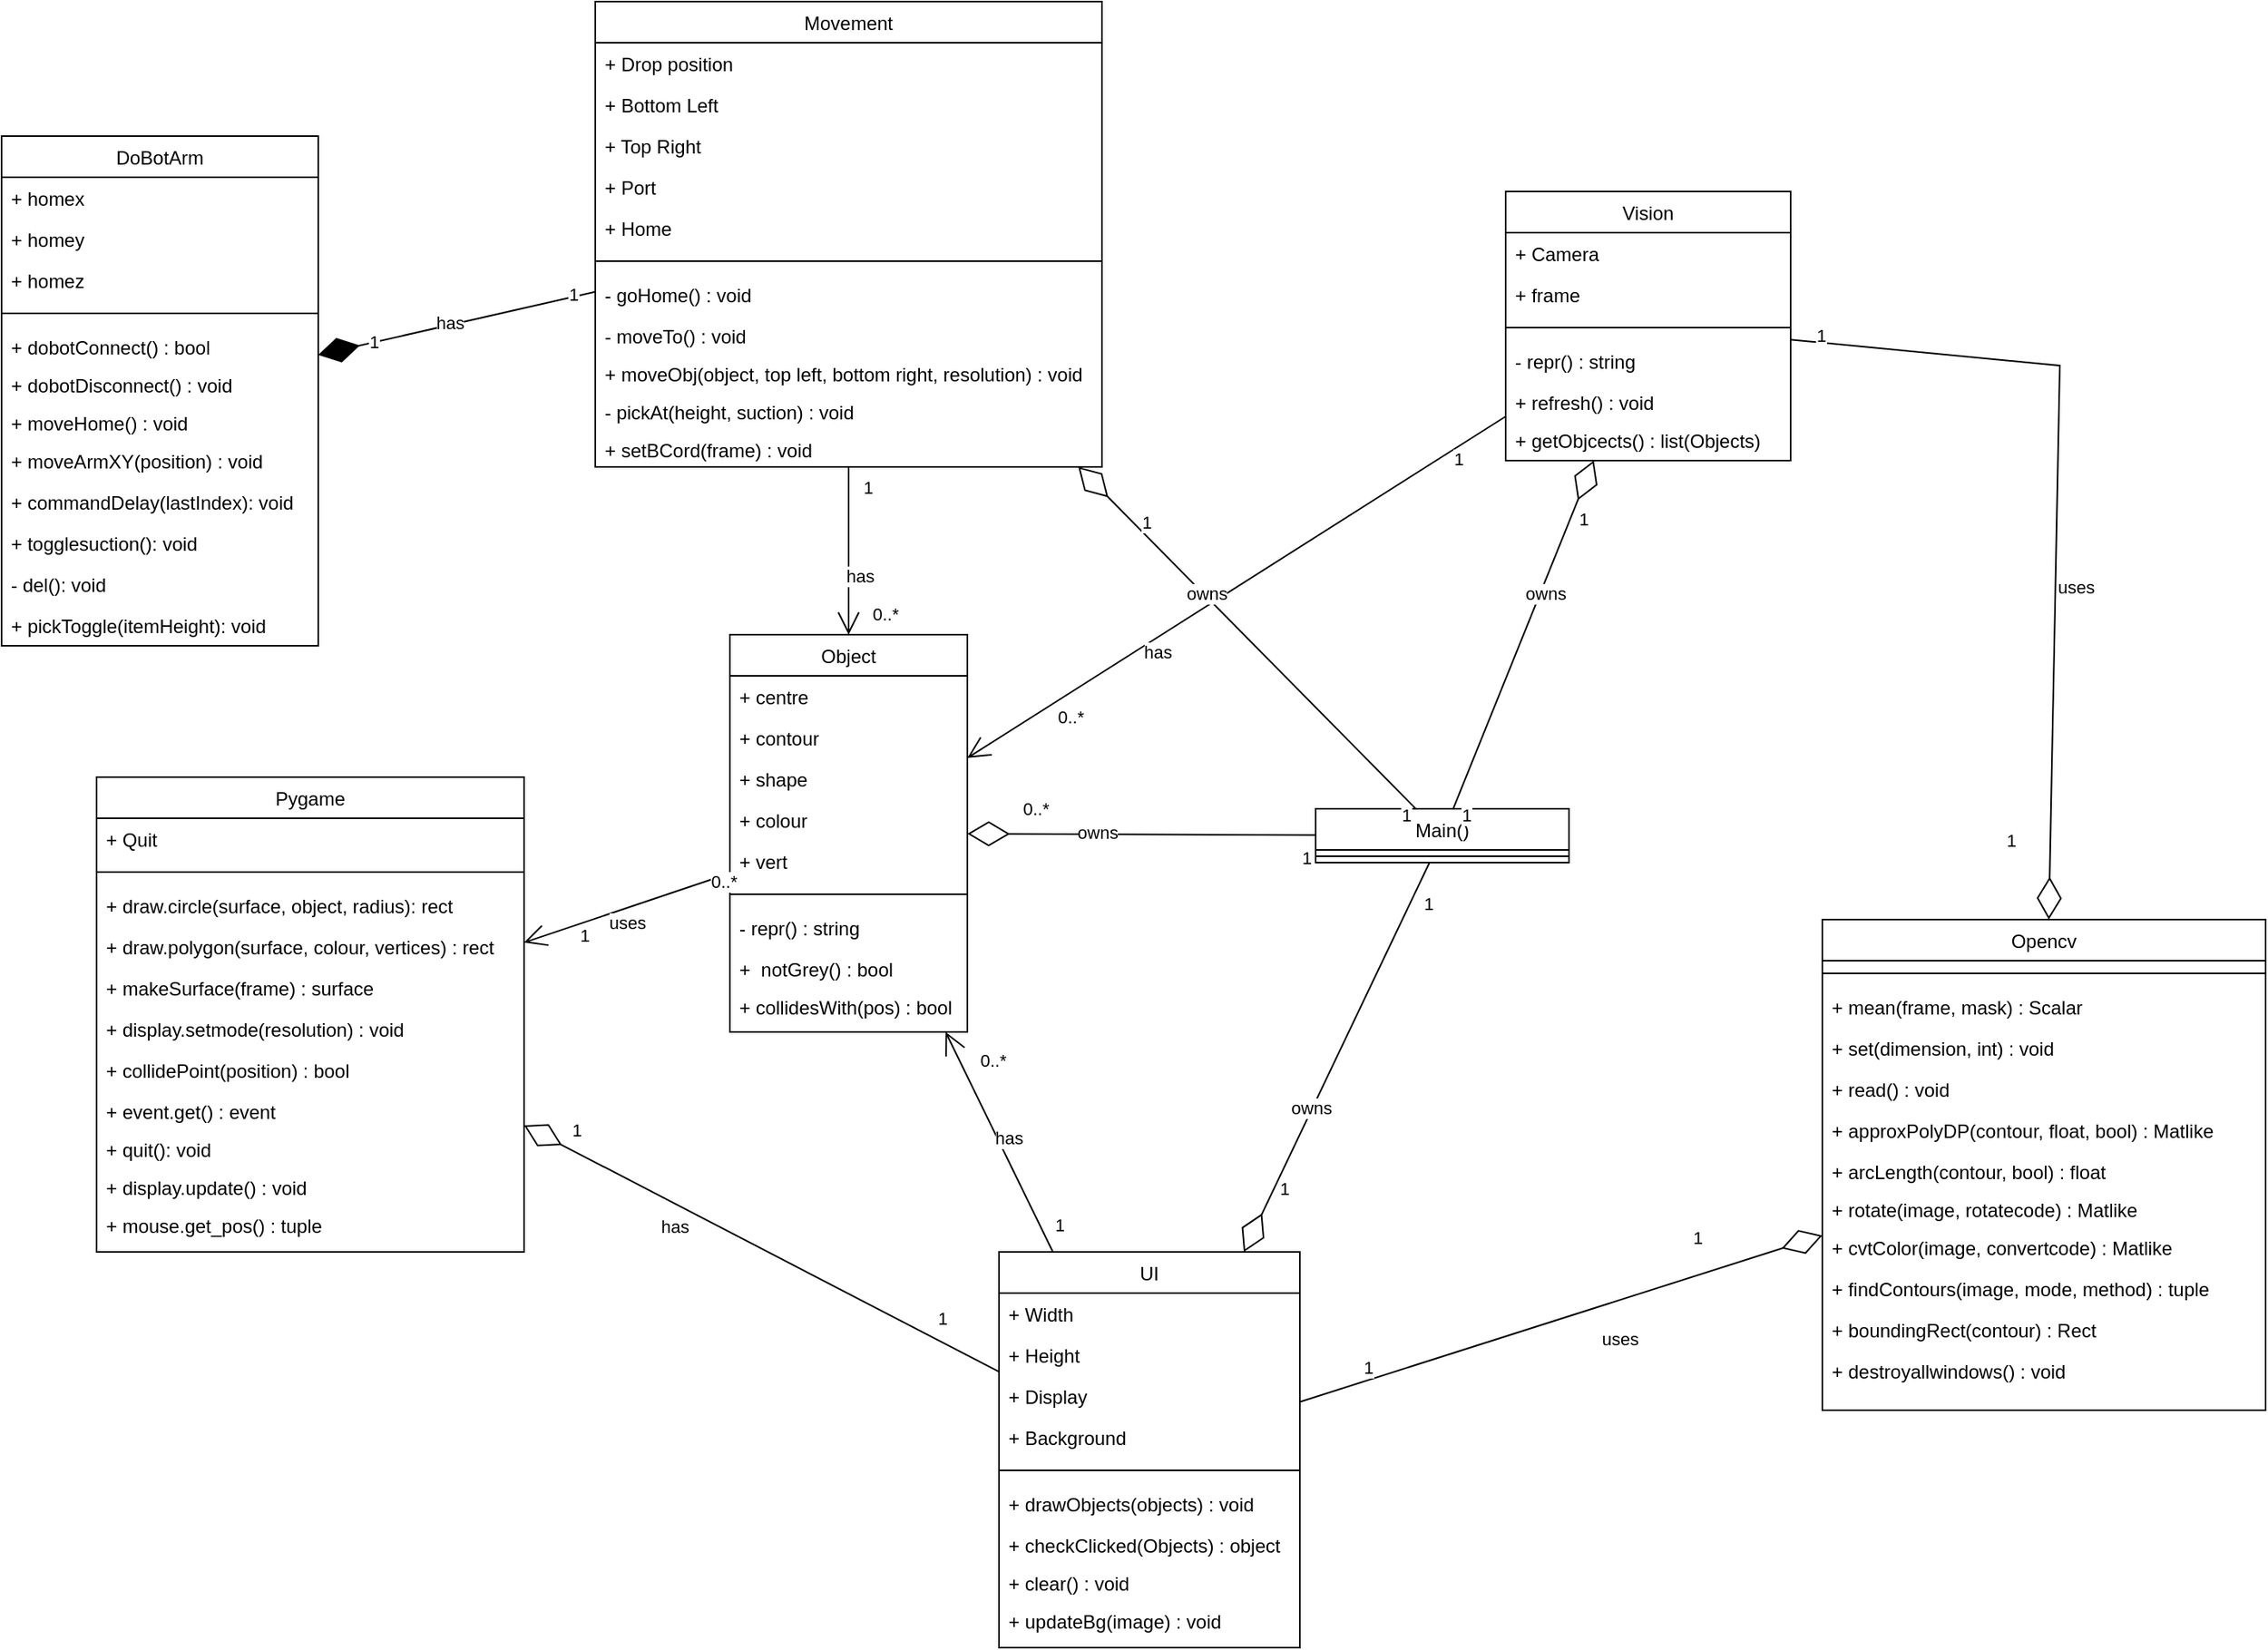 <mxfile>
    <diagram id="C5RBs43oDa-KdzZeNtuy" name="Page-1">
        <mxGraphModel dx="868" dy="457" grid="1" gridSize="10" guides="1" tooltips="1" connect="1" arrows="1" fold="1" page="1" pageScale="1" pageWidth="1654" pageHeight="1169" math="0" shadow="0">
            <root>
                <mxCell id="WIyWlLk6GJQsqaUBKTNV-0"/>
                <mxCell id="WIyWlLk6GJQsqaUBKTNV-1" parent="WIyWlLk6GJQsqaUBKTNV-0"/>
                <mxCell id="zkfFHV4jXpPFQw0GAbJ--13" value="Movement" style="swimlane;fontStyle=0;align=center;verticalAlign=top;childLayout=stackLayout;horizontal=1;startSize=26;horizontalStack=0;resizeParent=1;resizeLast=0;collapsible=1;marginBottom=0;rounded=0;shadow=0;strokeWidth=1;" parent="WIyWlLk6GJQsqaUBKTNV-1" vertex="1">
                    <mxGeometry x="395" y="40" width="320" height="294" as="geometry">
                        <mxRectangle x="590" y="330" width="170" height="26" as="alternateBounds"/>
                    </mxGeometry>
                </mxCell>
                <mxCell id="MZsKt1vFW72v1z1dqqYP-6" value="+ Drop position" style="text;align=left;verticalAlign=top;spacingLeft=4;spacingRight=4;overflow=hidden;rotatable=0;points=[[0,0.5],[1,0.5]];portConstraint=eastwest;" parent="zkfFHV4jXpPFQw0GAbJ--13" vertex="1">
                    <mxGeometry y="26" width="320" height="26" as="geometry"/>
                </mxCell>
                <mxCell id="MZsKt1vFW72v1z1dqqYP-7" value="+ Bottom Left" style="text;align=left;verticalAlign=top;spacingLeft=4;spacingRight=4;overflow=hidden;rotatable=0;points=[[0,0.5],[1,0.5]];portConstraint=eastwest;" parent="zkfFHV4jXpPFQw0GAbJ--13" vertex="1">
                    <mxGeometry y="52" width="320" height="26" as="geometry"/>
                </mxCell>
                <mxCell id="MZsKt1vFW72v1z1dqqYP-9" value="+ Top Right" style="text;align=left;verticalAlign=top;spacingLeft=4;spacingRight=4;overflow=hidden;rotatable=0;points=[[0,0.5],[1,0.5]];portConstraint=eastwest;" parent="zkfFHV4jXpPFQw0GAbJ--13" vertex="1">
                    <mxGeometry y="78" width="320" height="26" as="geometry"/>
                </mxCell>
                <mxCell id="0" value="+ Port" style="text;align=left;verticalAlign=top;spacingLeft=4;spacingRight=4;overflow=hidden;rotatable=0;points=[[0,0.5],[1,0.5]];portConstraint=eastwest;" vertex="1" parent="zkfFHV4jXpPFQw0GAbJ--13">
                    <mxGeometry y="104" width="320" height="26" as="geometry"/>
                </mxCell>
                <mxCell id="1" value="+ Home" style="text;align=left;verticalAlign=top;spacingLeft=4;spacingRight=4;overflow=hidden;rotatable=0;points=[[0,0.5],[1,0.5]];portConstraint=eastwest;" vertex="1" parent="zkfFHV4jXpPFQw0GAbJ--13">
                    <mxGeometry y="130" width="320" height="26" as="geometry"/>
                </mxCell>
                <mxCell id="zkfFHV4jXpPFQw0GAbJ--15" value="" style="line;html=1;strokeWidth=1;align=left;verticalAlign=middle;spacingTop=-1;spacingLeft=3;spacingRight=3;rotatable=0;labelPosition=right;points=[];portConstraint=eastwest;" parent="zkfFHV4jXpPFQw0GAbJ--13" vertex="1">
                    <mxGeometry y="156" width="320" height="16" as="geometry"/>
                </mxCell>
                <mxCell id="MZsKt1vFW72v1z1dqqYP-11" value="- goHome() : void" style="text;align=left;verticalAlign=top;spacingLeft=4;spacingRight=4;overflow=hidden;rotatable=0;points=[[0,0.5],[1,0.5]];portConstraint=eastwest;fontStyle=0" parent="zkfFHV4jXpPFQw0GAbJ--13" vertex="1">
                    <mxGeometry y="172" width="320" height="26" as="geometry"/>
                </mxCell>
                <mxCell id="MZsKt1vFW72v1z1dqqYP-12" value="- moveTo() : void" style="text;align=left;verticalAlign=top;spacingLeft=4;spacingRight=4;overflow=hidden;rotatable=0;points=[[0,0.5],[1,0.5]];portConstraint=eastwest;" parent="zkfFHV4jXpPFQw0GAbJ--13" vertex="1">
                    <mxGeometry y="198" width="320" height="24" as="geometry"/>
                </mxCell>
                <mxCell id="dj2-hHlsCEYwOQRSpU0T-10" value="+ moveObj(object, top left, bottom right, resolution) : void" style="text;align=left;verticalAlign=top;spacingLeft=4;spacingRight=4;overflow=hidden;rotatable=0;points=[[0,0.5],[1,0.5]];portConstraint=eastwest;" parent="zkfFHV4jXpPFQw0GAbJ--13" vertex="1">
                    <mxGeometry y="222" width="320" height="24" as="geometry"/>
                </mxCell>
                <mxCell id="MZsKt1vFW72v1z1dqqYP-13" value="- pickAt(height, suction) : void" style="text;align=left;verticalAlign=top;spacingLeft=4;spacingRight=4;overflow=hidden;rotatable=0;points=[[0,0.5],[1,0.5]];portConstraint=eastwest;" parent="zkfFHV4jXpPFQw0GAbJ--13" vertex="1">
                    <mxGeometry y="246" width="320" height="24" as="geometry"/>
                </mxCell>
                <mxCell id="3Jpb0egSYrd38bqTkLHM-0" value="+ setBCord(frame) : void" style="text;align=left;verticalAlign=top;spacingLeft=4;spacingRight=4;overflow=hidden;rotatable=0;points=[[0,0.5],[1,0.5]];portConstraint=eastwest;" parent="zkfFHV4jXpPFQw0GAbJ--13" vertex="1">
                    <mxGeometry y="270" width="320" height="24" as="geometry"/>
                </mxCell>
                <mxCell id="dj2-hHlsCEYwOQRSpU0T-0" value="Object" style="swimlane;fontStyle=0;align=center;verticalAlign=top;childLayout=stackLayout;horizontal=1;startSize=26;horizontalStack=0;resizeParent=1;resizeLast=0;collapsible=1;marginBottom=0;rounded=0;shadow=0;strokeWidth=1;" parent="WIyWlLk6GJQsqaUBKTNV-1" vertex="1">
                    <mxGeometry x="480" y="440" width="150" height="251" as="geometry">
                        <mxRectangle x="590" y="330" width="170" height="26" as="alternateBounds"/>
                    </mxGeometry>
                </mxCell>
                <mxCell id="dj2-hHlsCEYwOQRSpU0T-1" value="+ centre" style="text;align=left;verticalAlign=top;spacingLeft=4;spacingRight=4;overflow=hidden;rotatable=0;points=[[0,0.5],[1,0.5]];portConstraint=eastwest;" parent="dj2-hHlsCEYwOQRSpU0T-0" vertex="1">
                    <mxGeometry y="26" width="150" height="26" as="geometry"/>
                </mxCell>
                <mxCell id="dj2-hHlsCEYwOQRSpU0T-2" value="+ contour" style="text;align=left;verticalAlign=top;spacingLeft=4;spacingRight=4;overflow=hidden;rotatable=0;points=[[0,0.5],[1,0.5]];portConstraint=eastwest;" parent="dj2-hHlsCEYwOQRSpU0T-0" vertex="1">
                    <mxGeometry y="52" width="150" height="26" as="geometry"/>
                </mxCell>
                <mxCell id="dj2-hHlsCEYwOQRSpU0T-3" value="+ shape" style="text;align=left;verticalAlign=top;spacingLeft=4;spacingRight=4;overflow=hidden;rotatable=0;points=[[0,0.5],[1,0.5]];portConstraint=eastwest;" parent="dj2-hHlsCEYwOQRSpU0T-0" vertex="1">
                    <mxGeometry y="78" width="150" height="26" as="geometry"/>
                </mxCell>
                <mxCell id="dj2-hHlsCEYwOQRSpU0T-4" value="+ colour" style="text;align=left;verticalAlign=top;spacingLeft=4;spacingRight=4;overflow=hidden;rotatable=0;points=[[0,0.5],[1,0.5]];portConstraint=eastwest;" parent="dj2-hHlsCEYwOQRSpU0T-0" vertex="1">
                    <mxGeometry y="104" width="150" height="26" as="geometry"/>
                </mxCell>
                <mxCell id="dj2-hHlsCEYwOQRSpU0T-56" value="+ vert" style="text;align=left;verticalAlign=top;spacingLeft=4;spacingRight=4;overflow=hidden;rotatable=0;points=[[0,0.5],[1,0.5]];portConstraint=eastwest;" parent="dj2-hHlsCEYwOQRSpU0T-0" vertex="1">
                    <mxGeometry y="130" width="150" height="26" as="geometry"/>
                </mxCell>
                <mxCell id="dj2-hHlsCEYwOQRSpU0T-6" value="" style="line;html=1;strokeWidth=1;align=left;verticalAlign=middle;spacingTop=-1;spacingLeft=3;spacingRight=3;rotatable=0;labelPosition=right;points=[];portConstraint=eastwest;" parent="dj2-hHlsCEYwOQRSpU0T-0" vertex="1">
                    <mxGeometry y="156" width="150" height="16" as="geometry"/>
                </mxCell>
                <mxCell id="dj2-hHlsCEYwOQRSpU0T-7" value="- repr() : string " style="text;align=left;verticalAlign=top;spacingLeft=4;spacingRight=4;overflow=hidden;rotatable=0;points=[[0,0.5],[1,0.5]];portConstraint=eastwest;fontStyle=0" parent="dj2-hHlsCEYwOQRSpU0T-0" vertex="1">
                    <mxGeometry y="172" width="150" height="26" as="geometry"/>
                </mxCell>
                <mxCell id="dj2-hHlsCEYwOQRSpU0T-8" value="+  notGrey() : bool" style="text;align=left;verticalAlign=top;spacingLeft=4;spacingRight=4;overflow=hidden;rotatable=0;points=[[0,0.5],[1,0.5]];portConstraint=eastwest;" parent="dj2-hHlsCEYwOQRSpU0T-0" vertex="1">
                    <mxGeometry y="198" width="150" height="24" as="geometry"/>
                </mxCell>
                <mxCell id="dj2-hHlsCEYwOQRSpU0T-9" value="+ collidesWith(pos) : bool" style="text;align=left;verticalAlign=top;spacingLeft=4;spacingRight=4;overflow=hidden;rotatable=0;points=[[0,0.5],[1,0.5]];portConstraint=eastwest;" parent="dj2-hHlsCEYwOQRSpU0T-0" vertex="1">
                    <mxGeometry y="222" width="150" height="24" as="geometry"/>
                </mxCell>
                <mxCell id="dj2-hHlsCEYwOQRSpU0T-11" value="UI" style="swimlane;fontStyle=0;align=center;verticalAlign=top;childLayout=stackLayout;horizontal=1;startSize=26;horizontalStack=0;resizeParent=1;resizeLast=0;collapsible=1;marginBottom=0;rounded=0;shadow=0;strokeWidth=1;" parent="WIyWlLk6GJQsqaUBKTNV-1" vertex="1">
                    <mxGeometry x="650" y="830" width="190" height="250" as="geometry">
                        <mxRectangle x="590" y="330" width="170" height="26" as="alternateBounds"/>
                    </mxGeometry>
                </mxCell>
                <mxCell id="dj2-hHlsCEYwOQRSpU0T-12" value="+ Width" style="text;align=left;verticalAlign=top;spacingLeft=4;spacingRight=4;overflow=hidden;rotatable=0;points=[[0,0.5],[1,0.5]];portConstraint=eastwest;" parent="dj2-hHlsCEYwOQRSpU0T-11" vertex="1">
                    <mxGeometry y="26" width="190" height="26" as="geometry"/>
                </mxCell>
                <mxCell id="dj2-hHlsCEYwOQRSpU0T-13" value="+ Height" style="text;align=left;verticalAlign=top;spacingLeft=4;spacingRight=4;overflow=hidden;rotatable=0;points=[[0,0.5],[1,0.5]];portConstraint=eastwest;" parent="dj2-hHlsCEYwOQRSpU0T-11" vertex="1">
                    <mxGeometry y="52" width="190" height="26" as="geometry"/>
                </mxCell>
                <mxCell id="dj2-hHlsCEYwOQRSpU0T-15" value="+ Display" style="text;align=left;verticalAlign=top;spacingLeft=4;spacingRight=4;overflow=hidden;rotatable=0;points=[[0,0.5],[1,0.5]];portConstraint=eastwest;" parent="dj2-hHlsCEYwOQRSpU0T-11" vertex="1">
                    <mxGeometry y="78" width="190" height="26" as="geometry"/>
                </mxCell>
                <mxCell id="dj2-hHlsCEYwOQRSpU0T-22" value="+ Background" style="text;align=left;verticalAlign=top;spacingLeft=4;spacingRight=4;overflow=hidden;rotatable=0;points=[[0,0.5],[1,0.5]];portConstraint=eastwest;" parent="dj2-hHlsCEYwOQRSpU0T-11" vertex="1">
                    <mxGeometry y="104" width="190" height="26" as="geometry"/>
                </mxCell>
                <mxCell id="dj2-hHlsCEYwOQRSpU0T-16" value="" style="line;html=1;strokeWidth=1;align=left;verticalAlign=middle;spacingTop=-1;spacingLeft=3;spacingRight=3;rotatable=0;labelPosition=right;points=[];portConstraint=eastwest;" parent="dj2-hHlsCEYwOQRSpU0T-11" vertex="1">
                    <mxGeometry y="130" width="190" height="16" as="geometry"/>
                </mxCell>
                <mxCell id="dj2-hHlsCEYwOQRSpU0T-17" value="+ drawObjects(objects) : void" style="text;align=left;verticalAlign=top;spacingLeft=4;spacingRight=4;overflow=hidden;rotatable=0;points=[[0,0.5],[1,0.5]];portConstraint=eastwest;fontStyle=0" parent="dj2-hHlsCEYwOQRSpU0T-11" vertex="1">
                    <mxGeometry y="146" width="190" height="26" as="geometry"/>
                </mxCell>
                <mxCell id="dj2-hHlsCEYwOQRSpU0T-18" value="+ checkClicked(Objects) : object" style="text;align=left;verticalAlign=top;spacingLeft=4;spacingRight=4;overflow=hidden;rotatable=0;points=[[0,0.5],[1,0.5]];portConstraint=eastwest;" parent="dj2-hHlsCEYwOQRSpU0T-11" vertex="1">
                    <mxGeometry y="172" width="190" height="24" as="geometry"/>
                </mxCell>
                <mxCell id="dj2-hHlsCEYwOQRSpU0T-19" value="+ clear() : void" style="text;align=left;verticalAlign=top;spacingLeft=4;spacingRight=4;overflow=hidden;rotatable=0;points=[[0,0.5],[1,0.5]];portConstraint=eastwest;" parent="dj2-hHlsCEYwOQRSpU0T-11" vertex="1">
                    <mxGeometry y="196" width="190" height="24" as="geometry"/>
                </mxCell>
                <mxCell id="dj2-hHlsCEYwOQRSpU0T-20" value="+ updateBg(image) : void" style="text;align=left;verticalAlign=top;spacingLeft=4;spacingRight=4;overflow=hidden;rotatable=0;points=[[0,0.5],[1,0.5]];portConstraint=eastwest;" parent="dj2-hHlsCEYwOQRSpU0T-11" vertex="1">
                    <mxGeometry y="220" width="190" height="24" as="geometry"/>
                </mxCell>
                <mxCell id="dj2-hHlsCEYwOQRSpU0T-23" value="Vision" style="swimlane;fontStyle=0;align=center;verticalAlign=top;childLayout=stackLayout;horizontal=1;startSize=26;horizontalStack=0;resizeParent=1;resizeLast=0;collapsible=1;marginBottom=0;rounded=0;shadow=0;strokeWidth=1;" parent="WIyWlLk6GJQsqaUBKTNV-1" vertex="1">
                    <mxGeometry x="970" y="160" width="180" height="170" as="geometry">
                        <mxRectangle x="590" y="330" width="170" height="26" as="alternateBounds"/>
                    </mxGeometry>
                </mxCell>
                <mxCell id="dj2-hHlsCEYwOQRSpU0T-24" value="+ Camera" style="text;align=left;verticalAlign=top;spacingLeft=4;spacingRight=4;overflow=hidden;rotatable=0;points=[[0,0.5],[1,0.5]];portConstraint=eastwest;" parent="dj2-hHlsCEYwOQRSpU0T-23" vertex="1">
                    <mxGeometry y="26" width="180" height="26" as="geometry"/>
                </mxCell>
                <mxCell id="dj2-hHlsCEYwOQRSpU0T-35" value="+ frame" style="text;align=left;verticalAlign=top;spacingLeft=4;spacingRight=4;overflow=hidden;rotatable=0;points=[[0,0.5],[1,0.5]];portConstraint=eastwest;" parent="dj2-hHlsCEYwOQRSpU0T-23" vertex="1">
                    <mxGeometry y="52" width="180" height="26" as="geometry"/>
                </mxCell>
                <mxCell id="dj2-hHlsCEYwOQRSpU0T-30" value="" style="line;html=1;strokeWidth=1;align=left;verticalAlign=middle;spacingTop=-1;spacingLeft=3;spacingRight=3;rotatable=0;labelPosition=right;points=[];portConstraint=eastwest;" parent="dj2-hHlsCEYwOQRSpU0T-23" vertex="1">
                    <mxGeometry y="78" width="180" height="16" as="geometry"/>
                </mxCell>
                <mxCell id="dj2-hHlsCEYwOQRSpU0T-31" value="- repr() : string" style="text;align=left;verticalAlign=top;spacingLeft=4;spacingRight=4;overflow=hidden;rotatable=0;points=[[0,0.5],[1,0.5]];portConstraint=eastwest;fontStyle=0" parent="dj2-hHlsCEYwOQRSpU0T-23" vertex="1">
                    <mxGeometry y="94" width="180" height="26" as="geometry"/>
                </mxCell>
                <mxCell id="dj2-hHlsCEYwOQRSpU0T-32" value="+ refresh() : void" style="text;align=left;verticalAlign=top;spacingLeft=4;spacingRight=4;overflow=hidden;rotatable=0;points=[[0,0.5],[1,0.5]];portConstraint=eastwest;" parent="dj2-hHlsCEYwOQRSpU0T-23" vertex="1">
                    <mxGeometry y="120" width="180" height="24" as="geometry"/>
                </mxCell>
                <mxCell id="dj2-hHlsCEYwOQRSpU0T-33" value="+ getObjcects() : list(Objects)" style="text;align=left;verticalAlign=top;spacingLeft=4;spacingRight=4;overflow=hidden;rotatable=0;points=[[0,0.5],[1,0.5]];portConstraint=eastwest;" parent="dj2-hHlsCEYwOQRSpU0T-23" vertex="1">
                    <mxGeometry y="144" width="180" height="24" as="geometry"/>
                </mxCell>
                <mxCell id="dj2-hHlsCEYwOQRSpU0T-36" value="DoBotArm" style="swimlane;fontStyle=0;align=center;verticalAlign=top;childLayout=stackLayout;horizontal=1;startSize=26;horizontalStack=0;resizeParent=1;resizeLast=0;collapsible=1;marginBottom=0;rounded=0;shadow=0;strokeWidth=1;" parent="WIyWlLk6GJQsqaUBKTNV-1" vertex="1">
                    <mxGeometry x="20" y="125" width="200" height="322" as="geometry">
                        <mxRectangle x="590" y="330" width="170" height="26" as="alternateBounds"/>
                    </mxGeometry>
                </mxCell>
                <mxCell id="dj2-hHlsCEYwOQRSpU0T-37" value="+ homex " style="text;align=left;verticalAlign=top;spacingLeft=4;spacingRight=4;overflow=hidden;rotatable=0;points=[[0,0.5],[1,0.5]];portConstraint=eastwest;" parent="dj2-hHlsCEYwOQRSpU0T-36" vertex="1">
                    <mxGeometry y="26" width="200" height="26" as="geometry"/>
                </mxCell>
                <mxCell id="dj2-hHlsCEYwOQRSpU0T-43" value="+ homey" style="text;align=left;verticalAlign=top;spacingLeft=4;spacingRight=4;overflow=hidden;rotatable=0;points=[[0,0.5],[1,0.5]];portConstraint=eastwest;fontStyle=0" parent="dj2-hHlsCEYwOQRSpU0T-36" vertex="1">
                    <mxGeometry y="52" width="200" height="26" as="geometry"/>
                </mxCell>
                <mxCell id="dj2-hHlsCEYwOQRSpU0T-38" value="+ homez" style="text;align=left;verticalAlign=top;spacingLeft=4;spacingRight=4;overflow=hidden;rotatable=0;points=[[0,0.5],[1,0.5]];portConstraint=eastwest;" parent="dj2-hHlsCEYwOQRSpU0T-36" vertex="1">
                    <mxGeometry y="78" width="200" height="26" as="geometry"/>
                </mxCell>
                <mxCell id="dj2-hHlsCEYwOQRSpU0T-42" value="" style="line;html=1;strokeWidth=1;align=left;verticalAlign=middle;spacingTop=-1;spacingLeft=3;spacingRight=3;rotatable=0;labelPosition=right;points=[];portConstraint=eastwest;" parent="dj2-hHlsCEYwOQRSpU0T-36" vertex="1">
                    <mxGeometry y="104" width="200" height="16" as="geometry"/>
                </mxCell>
                <mxCell id="dj2-hHlsCEYwOQRSpU0T-44" value="+ dobotConnect() : bool" style="text;align=left;verticalAlign=top;spacingLeft=4;spacingRight=4;overflow=hidden;rotatable=0;points=[[0,0.5],[1,0.5]];portConstraint=eastwest;" parent="dj2-hHlsCEYwOQRSpU0T-36" vertex="1">
                    <mxGeometry y="120" width="200" height="24" as="geometry"/>
                </mxCell>
                <mxCell id="9mN7zdgwnnHDRDSHfo_p-0" value="+ dobotDisconnect() : void" style="text;align=left;verticalAlign=top;spacingLeft=4;spacingRight=4;overflow=hidden;rotatable=0;points=[[0,0.5],[1,0.5]];portConstraint=eastwest;" parent="dj2-hHlsCEYwOQRSpU0T-36" vertex="1">
                    <mxGeometry y="144" width="200" height="24" as="geometry"/>
                </mxCell>
                <mxCell id="dj2-hHlsCEYwOQRSpU0T-45" value="+ moveHome() : void" style="text;align=left;verticalAlign=top;spacingLeft=4;spacingRight=4;overflow=hidden;rotatable=0;points=[[0,0.5],[1,0.5]];portConstraint=eastwest;" parent="dj2-hHlsCEYwOQRSpU0T-36" vertex="1">
                    <mxGeometry y="168" width="200" height="24" as="geometry"/>
                </mxCell>
                <mxCell id="dj2-hHlsCEYwOQRSpU0T-40" value="+ moveArmXY(position) : void" style="text;align=left;verticalAlign=top;spacingLeft=4;spacingRight=4;overflow=hidden;rotatable=0;points=[[0,0.5],[1,0.5]];portConstraint=eastwest;" parent="dj2-hHlsCEYwOQRSpU0T-36" vertex="1">
                    <mxGeometry y="192" width="200" height="26" as="geometry"/>
                </mxCell>
                <mxCell id="9mN7zdgwnnHDRDSHfo_p-1" value="+ commandDelay(lastIndex): void" style="text;align=left;verticalAlign=top;spacingLeft=4;spacingRight=4;overflow=hidden;rotatable=0;points=[[0,0.5],[1,0.5]];portConstraint=eastwest;fontFamily=Helvetica;" parent="dj2-hHlsCEYwOQRSpU0T-36" vertex="1">
                    <mxGeometry y="218" width="200" height="26" as="geometry"/>
                </mxCell>
                <mxCell id="dj2-hHlsCEYwOQRSpU0T-39" value="+ togglesuction(): void" style="text;align=left;verticalAlign=top;spacingLeft=4;spacingRight=4;overflow=hidden;rotatable=0;points=[[0,0.5],[1,0.5]];portConstraint=eastwest;" parent="dj2-hHlsCEYwOQRSpU0T-36" vertex="1">
                    <mxGeometry y="244" width="200" height="26" as="geometry"/>
                </mxCell>
                <mxCell id="9mN7zdgwnnHDRDSHfo_p-2" value="- del(): void" style="text;align=left;verticalAlign=top;spacingLeft=4;spacingRight=4;overflow=hidden;rotatable=0;points=[[0,0.5],[1,0.5]];portConstraint=eastwest;" parent="dj2-hHlsCEYwOQRSpU0T-36" vertex="1">
                    <mxGeometry y="270" width="200" height="26" as="geometry"/>
                </mxCell>
                <mxCell id="9mN7zdgwnnHDRDSHfo_p-3" value="+ pickToggle(itemHeight): void" style="text;align=left;verticalAlign=top;spacingLeft=4;spacingRight=4;overflow=hidden;rotatable=0;points=[[0,0.5],[1,0.5]];portConstraint=eastwest;" parent="dj2-hHlsCEYwOQRSpU0T-36" vertex="1">
                    <mxGeometry y="296" width="200" height="26" as="geometry"/>
                </mxCell>
                <mxCell id="dj2-hHlsCEYwOQRSpU0T-46" value="Pygame" style="swimlane;fontStyle=0;align=center;verticalAlign=top;childLayout=stackLayout;horizontal=1;startSize=26;horizontalStack=0;resizeParent=1;resizeLast=0;collapsible=1;marginBottom=0;rounded=0;shadow=0;strokeWidth=1;" parent="WIyWlLk6GJQsqaUBKTNV-1" vertex="1">
                    <mxGeometry x="80" y="530" width="270" height="300" as="geometry">
                        <mxRectangle x="590" y="330" width="170" height="26" as="alternateBounds"/>
                    </mxGeometry>
                </mxCell>
                <mxCell id="dj2-hHlsCEYwOQRSpU0T-47" value="+ Quit" style="text;align=left;verticalAlign=top;spacingLeft=4;spacingRight=4;overflow=hidden;rotatable=0;points=[[0,0.5],[1,0.5]];portConstraint=eastwest;" parent="dj2-hHlsCEYwOQRSpU0T-46" vertex="1">
                    <mxGeometry y="26" width="270" height="26" as="geometry"/>
                </mxCell>
                <mxCell id="dj2-hHlsCEYwOQRSpU0T-52" value="" style="line;html=1;strokeWidth=1;align=left;verticalAlign=middle;spacingTop=-1;spacingLeft=3;spacingRight=3;rotatable=0;labelPosition=right;points=[];portConstraint=eastwest;" parent="dj2-hHlsCEYwOQRSpU0T-46" vertex="1">
                    <mxGeometry y="52" width="270" height="16" as="geometry"/>
                </mxCell>
                <mxCell id="dj2-hHlsCEYwOQRSpU0T-50" value="+ draw.circle(surface, object, radius): rect" style="text;align=left;verticalAlign=top;spacingLeft=4;spacingRight=4;overflow=hidden;rotatable=0;points=[[0,0.5],[1,0.5]];portConstraint=eastwest;" parent="dj2-hHlsCEYwOQRSpU0T-46" vertex="1">
                    <mxGeometry y="68" width="270" height="26" as="geometry"/>
                </mxCell>
                <mxCell id="dj2-hHlsCEYwOQRSpU0T-48" value="+ draw.polygon(surface, colour, vertices) : rect" style="text;align=left;verticalAlign=top;spacingLeft=4;spacingRight=4;overflow=hidden;rotatable=0;points=[[0,0.5],[1,0.5]];portConstraint=eastwest;" parent="dj2-hHlsCEYwOQRSpU0T-46" vertex="1">
                    <mxGeometry y="94" width="270" height="26" as="geometry"/>
                </mxCell>
                <mxCell id="dj2-hHlsCEYwOQRSpU0T-51" value="+ makeSurface(frame) : surface" style="text;align=left;verticalAlign=top;spacingLeft=4;spacingRight=4;overflow=hidden;rotatable=0;points=[[0,0.5],[1,0.5]];portConstraint=eastwest;" parent="dj2-hHlsCEYwOQRSpU0T-46" vertex="1">
                    <mxGeometry y="120" width="270" height="26" as="geometry"/>
                </mxCell>
                <mxCell id="dj2-hHlsCEYwOQRSpU0T-49" value="+ display.setmode(resolution) : void" style="text;align=left;verticalAlign=top;spacingLeft=4;spacingRight=4;overflow=hidden;rotatable=0;points=[[0,0.5],[1,0.5]];portConstraint=eastwest;" parent="dj2-hHlsCEYwOQRSpU0T-46" vertex="1">
                    <mxGeometry y="146" width="270" height="26" as="geometry"/>
                </mxCell>
                <mxCell id="dj2-hHlsCEYwOQRSpU0T-53" value="+ collidePoint(position) : bool" style="text;align=left;verticalAlign=top;spacingLeft=4;spacingRight=4;overflow=hidden;rotatable=0;points=[[0,0.5],[1,0.5]];portConstraint=eastwest;fontStyle=0" parent="dj2-hHlsCEYwOQRSpU0T-46" vertex="1">
                    <mxGeometry y="172" width="270" height="26" as="geometry"/>
                </mxCell>
                <mxCell id="dj2-hHlsCEYwOQRSpU0T-54" value="+ event.get() : event" style="text;align=left;verticalAlign=top;spacingLeft=4;spacingRight=4;overflow=hidden;rotatable=0;points=[[0,0.5],[1,0.5]];portConstraint=eastwest;" parent="dj2-hHlsCEYwOQRSpU0T-46" vertex="1">
                    <mxGeometry y="198" width="270" height="24" as="geometry"/>
                </mxCell>
                <mxCell id="dj2-hHlsCEYwOQRSpU0T-55" value="+ quit(): void" style="text;align=left;verticalAlign=top;spacingLeft=4;spacingRight=4;overflow=hidden;rotatable=0;points=[[0,0.5],[1,0.5]];portConstraint=eastwest;" parent="dj2-hHlsCEYwOQRSpU0T-46" vertex="1">
                    <mxGeometry y="222" width="270" height="24" as="geometry"/>
                </mxCell>
                <mxCell id="dj2-hHlsCEYwOQRSpU0T-67" value="+ display.update() : void" style="text;align=left;verticalAlign=top;spacingLeft=4;spacingRight=4;overflow=hidden;rotatable=0;points=[[0,0.5],[1,0.5]];portConstraint=eastwest;" parent="dj2-hHlsCEYwOQRSpU0T-46" vertex="1">
                    <mxGeometry y="246" width="270" height="24" as="geometry"/>
                </mxCell>
                <mxCell id="dj2-hHlsCEYwOQRSpU0T-68" value="+ mouse.get_pos() : tuple" style="text;align=left;verticalAlign=top;spacingLeft=4;spacingRight=4;overflow=hidden;rotatable=0;points=[[0,0.5],[1,0.5]];portConstraint=eastwest;" parent="dj2-hHlsCEYwOQRSpU0T-46" vertex="1">
                    <mxGeometry y="270" width="270" height="24" as="geometry"/>
                </mxCell>
                <mxCell id="dj2-hHlsCEYwOQRSpU0T-57" value="Opencv" style="swimlane;fontStyle=0;align=center;verticalAlign=top;childLayout=stackLayout;horizontal=1;startSize=26;horizontalStack=0;resizeParent=1;resizeLast=0;collapsible=1;marginBottom=0;rounded=0;shadow=0;strokeWidth=1;" parent="WIyWlLk6GJQsqaUBKTNV-1" vertex="1">
                    <mxGeometry x="1170" y="620" width="280" height="310" as="geometry">
                        <mxRectangle x="590" y="330" width="170" height="26" as="alternateBounds"/>
                    </mxGeometry>
                </mxCell>
                <mxCell id="dj2-hHlsCEYwOQRSpU0T-63" value="" style="line;html=1;strokeWidth=1;align=left;verticalAlign=middle;spacingTop=-1;spacingLeft=3;spacingRight=3;rotatable=0;labelPosition=right;points=[];portConstraint=eastwest;" parent="dj2-hHlsCEYwOQRSpU0T-57" vertex="1">
                    <mxGeometry y="26" width="280" height="16" as="geometry"/>
                </mxCell>
                <mxCell id="dj2-hHlsCEYwOQRSpU0T-59" value="+ mean(frame, mask) : Scalar" style="text;align=left;verticalAlign=top;spacingLeft=4;spacingRight=4;overflow=hidden;rotatable=0;points=[[0,0.5],[1,0.5]];portConstraint=eastwest;" parent="dj2-hHlsCEYwOQRSpU0T-57" vertex="1">
                    <mxGeometry y="42" width="280" height="26" as="geometry"/>
                </mxCell>
                <mxCell id="dj2-hHlsCEYwOQRSpU0T-60" value="+ set(dimension, int) : void" style="text;align=left;verticalAlign=top;spacingLeft=4;spacingRight=4;overflow=hidden;rotatable=0;points=[[0,0.5],[1,0.5]];portConstraint=eastwest;" parent="dj2-hHlsCEYwOQRSpU0T-57" vertex="1">
                    <mxGeometry y="68" width="280" height="26" as="geometry"/>
                </mxCell>
                <mxCell id="dj2-hHlsCEYwOQRSpU0T-62" value="+ read() : void" style="text;align=left;verticalAlign=top;spacingLeft=4;spacingRight=4;overflow=hidden;rotatable=0;points=[[0,0.5],[1,0.5]];portConstraint=eastwest;" parent="dj2-hHlsCEYwOQRSpU0T-57" vertex="1">
                    <mxGeometry y="94" width="280" height="26" as="geometry"/>
                </mxCell>
                <mxCell id="dj2-hHlsCEYwOQRSpU0T-64" value="+ approxPolyDP(contour, float, bool) : Matlike" style="text;align=left;verticalAlign=top;spacingLeft=4;spacingRight=4;overflow=hidden;rotatable=0;points=[[0,0.5],[1,0.5]];portConstraint=eastwest;fontStyle=0;fontFamily=Helvetica;" parent="dj2-hHlsCEYwOQRSpU0T-57" vertex="1">
                    <mxGeometry y="120" width="280" height="26" as="geometry"/>
                </mxCell>
                <mxCell id="dj2-hHlsCEYwOQRSpU0T-65" value="+ arcLength(contour, bool) : float" style="text;align=left;verticalAlign=top;spacingLeft=4;spacingRight=4;overflow=hidden;rotatable=0;points=[[0,0.5],[1,0.5]];portConstraint=eastwest;fontFamily=Helvetica;" parent="dj2-hHlsCEYwOQRSpU0T-57" vertex="1">
                    <mxGeometry y="146" width="280" height="24" as="geometry"/>
                </mxCell>
                <mxCell id="dj2-hHlsCEYwOQRSpU0T-66" value="+ rotate(image, rotatecode) : Matlike" style="text;align=left;verticalAlign=top;spacingLeft=4;spacingRight=4;overflow=hidden;rotatable=0;points=[[0,0.5],[1,0.5]];portConstraint=eastwest;" parent="dj2-hHlsCEYwOQRSpU0T-57" vertex="1">
                    <mxGeometry y="170" width="280" height="24" as="geometry"/>
                </mxCell>
                <mxCell id="dj2-hHlsCEYwOQRSpU0T-61" value="+ cvtColor(image, convertcode) : Matlike" style="text;align=left;verticalAlign=top;spacingLeft=4;spacingRight=4;overflow=hidden;rotatable=0;points=[[0,0.5],[1,0.5]];portConstraint=eastwest;" parent="dj2-hHlsCEYwOQRSpU0T-57" vertex="1">
                    <mxGeometry y="194" width="280" height="26" as="geometry"/>
                </mxCell>
                <mxCell id="dj2-hHlsCEYwOQRSpU0T-69" value="+ findContours(image, mode, method) : tuple" style="text;align=left;verticalAlign=top;spacingLeft=4;spacingRight=4;overflow=hidden;rotatable=0;points=[[0,0.5],[1,0.5]];portConstraint=eastwest;" parent="dj2-hHlsCEYwOQRSpU0T-57" vertex="1">
                    <mxGeometry y="220" width="280" height="26" as="geometry"/>
                </mxCell>
                <mxCell id="dj2-hHlsCEYwOQRSpU0T-70" value="+ boundingRect(contour) : Rect" style="text;align=left;verticalAlign=top;spacingLeft=4;spacingRight=4;overflow=hidden;rotatable=0;points=[[0,0.5],[1,0.5]];portConstraint=eastwest;" parent="dj2-hHlsCEYwOQRSpU0T-57" vertex="1">
                    <mxGeometry y="246" width="280" height="26" as="geometry"/>
                </mxCell>
                <mxCell id="dj2-hHlsCEYwOQRSpU0T-72" value="+ destroyallwindows() : void" style="text;align=left;verticalAlign=top;spacingLeft=4;spacingRight=4;overflow=hidden;rotatable=0;points=[[0,0.5],[1,0.5]];portConstraint=eastwest;" parent="dj2-hHlsCEYwOQRSpU0T-57" vertex="1">
                    <mxGeometry y="272" width="280" height="26" as="geometry"/>
                </mxCell>
                <mxCell id="dj2-hHlsCEYwOQRSpU0T-91" value="" style="endArrow=diamondThin;endFill=0;endSize=24;html=1;rounded=0;" parent="WIyWlLk6GJQsqaUBKTNV-1" source="dj2-hHlsCEYwOQRSpU0T-11" target="dj2-hHlsCEYwOQRSpU0T-46" edge="1">
                    <mxGeometry width="160" relative="1" as="geometry">
                        <mxPoint x="590" y="780" as="sourcePoint"/>
                        <mxPoint x="480" y="900" as="targetPoint"/>
                    </mxGeometry>
                </mxCell>
                <mxCell id="dj2-hHlsCEYwOQRSpU0T-92" value="has" style="edgeLabel;html=1;align=center;verticalAlign=middle;resizable=0;points=[];" parent="dj2-hHlsCEYwOQRSpU0T-91" vertex="1" connectable="0">
                    <mxGeometry x="0.128" y="-3" relative="1" as="geometry">
                        <mxPoint x="-38" y="-2" as="offset"/>
                    </mxGeometry>
                </mxCell>
                <mxCell id="dj2-hHlsCEYwOQRSpU0T-93" value="1" style="edgeLabel;html=1;align=center;verticalAlign=middle;resizable=0;points=[];" parent="dj2-hHlsCEYwOQRSpU0T-91" vertex="1" connectable="0">
                    <mxGeometry x="0.647" y="-4" relative="1" as="geometry">
                        <mxPoint x="-22" y="-21" as="offset"/>
                    </mxGeometry>
                </mxCell>
                <mxCell id="dj2-hHlsCEYwOQRSpU0T-94" value="1" style="edgeLabel;html=1;align=center;verticalAlign=middle;resizable=0;points=[];" parent="dj2-hHlsCEYwOQRSpU0T-91" vertex="1" connectable="0">
                    <mxGeometry x="-0.748" y="-3" relative="1" as="geometry">
                        <mxPoint y="-12" as="offset"/>
                    </mxGeometry>
                </mxCell>
                <mxCell id="dj2-hHlsCEYwOQRSpU0T-103" value="" style="endArrow=diamondThin;endFill=0;endSize=24;html=1;rounded=0;" parent="WIyWlLk6GJQsqaUBKTNV-1" source="dj2-hHlsCEYwOQRSpU0T-11" target="dj2-hHlsCEYwOQRSpU0T-57" edge="1">
                    <mxGeometry width="160" relative="1" as="geometry">
                        <mxPoint x="890" y="855" as="sourcePoint"/>
                        <mxPoint x="360" y="749" as="targetPoint"/>
                    </mxGeometry>
                </mxCell>
                <mxCell id="dj2-hHlsCEYwOQRSpU0T-104" value="uses" style="edgeLabel;html=1;align=center;verticalAlign=middle;resizable=0;points=[];" parent="dj2-hHlsCEYwOQRSpU0T-103" vertex="1" connectable="0">
                    <mxGeometry x="0.128" y="-3" relative="1" as="geometry">
                        <mxPoint x="15" y="17" as="offset"/>
                    </mxGeometry>
                </mxCell>
                <mxCell id="dj2-hHlsCEYwOQRSpU0T-105" value="1" style="edgeLabel;html=1;align=center;verticalAlign=middle;resizable=0;points=[];" parent="dj2-hHlsCEYwOQRSpU0T-103" vertex="1" connectable="0">
                    <mxGeometry x="0.647" y="-4" relative="1" as="geometry">
                        <mxPoint x="-22" y="-21" as="offset"/>
                    </mxGeometry>
                </mxCell>
                <mxCell id="dj2-hHlsCEYwOQRSpU0T-106" value="1" style="edgeLabel;html=1;align=center;verticalAlign=middle;resizable=0;points=[];" parent="dj2-hHlsCEYwOQRSpU0T-103" vertex="1" connectable="0">
                    <mxGeometry x="-0.748" y="-3" relative="1" as="geometry">
                        <mxPoint y="-12" as="offset"/>
                    </mxGeometry>
                </mxCell>
                <mxCell id="dj2-hHlsCEYwOQRSpU0T-107" value="" style="endArrow=diamondThin;endFill=0;endSize=24;html=1;rounded=0;" parent="WIyWlLk6GJQsqaUBKTNV-1" source="dj2-hHlsCEYwOQRSpU0T-23" target="dj2-hHlsCEYwOQRSpU0T-57" edge="1">
                    <mxGeometry width="160" relative="1" as="geometry">
                        <mxPoint x="760" y="853" as="sourcePoint"/>
                        <mxPoint x="1180" y="802" as="targetPoint"/>
                        <Array as="points">
                            <mxPoint x="1320" y="270"/>
                        </Array>
                    </mxGeometry>
                </mxCell>
                <mxCell id="dj2-hHlsCEYwOQRSpU0T-108" value="uses" style="edgeLabel;html=1;align=center;verticalAlign=middle;resizable=0;points=[];" parent="dj2-hHlsCEYwOQRSpU0T-107" vertex="1" connectable="0">
                    <mxGeometry x="0.128" y="-3" relative="1" as="geometry">
                        <mxPoint x="15" y="17" as="offset"/>
                    </mxGeometry>
                </mxCell>
                <mxCell id="dj2-hHlsCEYwOQRSpU0T-109" value="1" style="edgeLabel;html=1;align=center;verticalAlign=middle;resizable=0;points=[];" parent="dj2-hHlsCEYwOQRSpU0T-107" vertex="1" connectable="0">
                    <mxGeometry x="0.647" y="-4" relative="1" as="geometry">
                        <mxPoint x="-22" y="42" as="offset"/>
                    </mxGeometry>
                </mxCell>
                <mxCell id="dj2-hHlsCEYwOQRSpU0T-110" value="1" style="edgeLabel;html=1;align=center;verticalAlign=middle;resizable=0;points=[];" parent="dj2-hHlsCEYwOQRSpU0T-107" vertex="1" connectable="0">
                    <mxGeometry x="-0.748" y="-3" relative="1" as="geometry">
                        <mxPoint x="-46" y="-12" as="offset"/>
                    </mxGeometry>
                </mxCell>
                <mxCell id="9mN7zdgwnnHDRDSHfo_p-5" value="" style="endArrow=diamondThin;endFill=1;endSize=24;html=1;rounded=0;" parent="WIyWlLk6GJQsqaUBKTNV-1" source="zkfFHV4jXpPFQw0GAbJ--13" target="dj2-hHlsCEYwOQRSpU0T-36" edge="1">
                    <mxGeometry width="160" relative="1" as="geometry">
                        <mxPoint x="250" y="290" as="sourcePoint"/>
                        <mxPoint x="410" y="290" as="targetPoint"/>
                    </mxGeometry>
                </mxCell>
                <mxCell id="9mN7zdgwnnHDRDSHfo_p-6" value="1" style="edgeLabel;html=1;align=center;verticalAlign=middle;resizable=0;points=[];" parent="9mN7zdgwnnHDRDSHfo_p-5" vertex="1" connectable="0">
                    <mxGeometry x="0.598" y="-1" relative="1" as="geometry">
                        <mxPoint as="offset"/>
                    </mxGeometry>
                </mxCell>
                <mxCell id="9mN7zdgwnnHDRDSHfo_p-7" value="1" style="edgeLabel;html=1;align=center;verticalAlign=middle;resizable=0;points=[];" parent="9mN7zdgwnnHDRDSHfo_p-5" vertex="1" connectable="0">
                    <mxGeometry x="-0.837" y="-2" relative="1" as="geometry">
                        <mxPoint as="offset"/>
                    </mxGeometry>
                </mxCell>
                <mxCell id="9mN7zdgwnnHDRDSHfo_p-8" value="has" style="edgeLabel;html=1;align=center;verticalAlign=middle;resizable=0;points=[];" parent="9mN7zdgwnnHDRDSHfo_p-5" vertex="1" connectable="0">
                    <mxGeometry x="0.047" y="-2" relative="1" as="geometry">
                        <mxPoint as="offset"/>
                    </mxGeometry>
                </mxCell>
                <mxCell id="Rrt4P_vtmu6pEZQxVQjI-0" value="" style="endArrow=open;endFill=1;endSize=12;html=1;rounded=0;" parent="WIyWlLk6GJQsqaUBKTNV-1" source="dj2-hHlsCEYwOQRSpU0T-11" target="dj2-hHlsCEYwOQRSpU0T-0" edge="1">
                    <mxGeometry width="160" relative="1" as="geometry">
                        <mxPoint x="610" y="750" as="sourcePoint"/>
                        <mxPoint x="770" y="750" as="targetPoint"/>
                    </mxGeometry>
                </mxCell>
                <mxCell id="Rrt4P_vtmu6pEZQxVQjI-1" value="has" style="edgeLabel;html=1;align=center;verticalAlign=middle;resizable=0;points=[];" parent="Rrt4P_vtmu6pEZQxVQjI-0" vertex="1" connectable="0">
                    <mxGeometry x="0.139" y="-2" relative="1" as="geometry">
                        <mxPoint x="9" y="8" as="offset"/>
                    </mxGeometry>
                </mxCell>
                <mxCell id="Rrt4P_vtmu6pEZQxVQjI-2" value="1" style="edgeLabel;html=1;align=center;verticalAlign=middle;resizable=0;points=[];" parent="Rrt4P_vtmu6pEZQxVQjI-0" vertex="1" connectable="0">
                    <mxGeometry x="-0.754" relative="1" as="geometry">
                        <mxPoint x="12" as="offset"/>
                    </mxGeometry>
                </mxCell>
                <mxCell id="Rrt4P_vtmu6pEZQxVQjI-3" value="0..*" style="edgeLabel;html=1;align=center;verticalAlign=middle;resizable=0;points=[];" parent="Rrt4P_vtmu6pEZQxVQjI-0" vertex="1" connectable="0">
                    <mxGeometry x="0.754" y="1" relative="1" as="geometry">
                        <mxPoint x="22" as="offset"/>
                    </mxGeometry>
                </mxCell>
                <mxCell id="Rrt4P_vtmu6pEZQxVQjI-4" value="" style="endArrow=open;endFill=1;endSize=12;html=1;rounded=0;" parent="WIyWlLk6GJQsqaUBKTNV-1" source="dj2-hHlsCEYwOQRSpU0T-23" target="dj2-hHlsCEYwOQRSpU0T-0" edge="1">
                    <mxGeometry width="160" relative="1" as="geometry">
                        <mxPoint x="1010" y="620" as="sourcePoint"/>
                        <mxPoint x="1013" y="500" as="targetPoint"/>
                    </mxGeometry>
                </mxCell>
                <mxCell id="Rrt4P_vtmu6pEZQxVQjI-5" value="has" style="edgeLabel;html=1;align=center;verticalAlign=middle;resizable=0;points=[];" parent="Rrt4P_vtmu6pEZQxVQjI-4" vertex="1" connectable="0">
                    <mxGeometry x="0.139" y="-2" relative="1" as="geometry">
                        <mxPoint x="-25" y="27" as="offset"/>
                    </mxGeometry>
                </mxCell>
                <mxCell id="Rrt4P_vtmu6pEZQxVQjI-6" value="1" style="edgeLabel;html=1;align=center;verticalAlign=middle;resizable=0;points=[];" parent="Rrt4P_vtmu6pEZQxVQjI-4" vertex="1" connectable="0">
                    <mxGeometry x="-0.754" relative="1" as="geometry">
                        <mxPoint x="12" as="offset"/>
                    </mxGeometry>
                </mxCell>
                <mxCell id="Rrt4P_vtmu6pEZQxVQjI-7" value="0..*" style="edgeLabel;html=1;align=center;verticalAlign=middle;resizable=0;points=[];" parent="Rrt4P_vtmu6pEZQxVQjI-4" vertex="1" connectable="0">
                    <mxGeometry x="0.754" y="1" relative="1" as="geometry">
                        <mxPoint x="22" as="offset"/>
                    </mxGeometry>
                </mxCell>
                <mxCell id="Rrt4P_vtmu6pEZQxVQjI-8" value="" style="endArrow=open;endFill=1;endSize=12;html=1;rounded=0;" parent="WIyWlLk6GJQsqaUBKTNV-1" source="zkfFHV4jXpPFQw0GAbJ--13" target="dj2-hHlsCEYwOQRSpU0T-0" edge="1">
                    <mxGeometry width="160" relative="1" as="geometry">
                        <mxPoint x="991" y="340" as="sourcePoint"/>
                        <mxPoint x="837" y="504" as="targetPoint"/>
                    </mxGeometry>
                </mxCell>
                <mxCell id="Rrt4P_vtmu6pEZQxVQjI-9" value="has" style="edgeLabel;html=1;align=center;verticalAlign=middle;resizable=0;points=[];" parent="Rrt4P_vtmu6pEZQxVQjI-8" vertex="1" connectable="0">
                    <mxGeometry x="0.139" y="-2" relative="1" as="geometry">
                        <mxPoint x="9" y="8" as="offset"/>
                    </mxGeometry>
                </mxCell>
                <mxCell id="Rrt4P_vtmu6pEZQxVQjI-10" value="1" style="edgeLabel;html=1;align=center;verticalAlign=middle;resizable=0;points=[];" parent="Rrt4P_vtmu6pEZQxVQjI-8" vertex="1" connectable="0">
                    <mxGeometry x="-0.754" relative="1" as="geometry">
                        <mxPoint x="12" as="offset"/>
                    </mxGeometry>
                </mxCell>
                <mxCell id="Rrt4P_vtmu6pEZQxVQjI-11" value="0..*" style="edgeLabel;html=1;align=center;verticalAlign=middle;resizable=0;points=[];" parent="Rrt4P_vtmu6pEZQxVQjI-8" vertex="1" connectable="0">
                    <mxGeometry x="0.754" y="1" relative="1" as="geometry">
                        <mxPoint x="22" as="offset"/>
                    </mxGeometry>
                </mxCell>
                <mxCell id="Rrt4P_vtmu6pEZQxVQjI-12" value="" style="endArrow=open;endFill=1;endSize=12;html=1;rounded=0;" parent="WIyWlLk6GJQsqaUBKTNV-1" source="dj2-hHlsCEYwOQRSpU0T-0" target="dj2-hHlsCEYwOQRSpU0T-46" edge="1">
                    <mxGeometry width="160" relative="1" as="geometry">
                        <mxPoint x="480" y="420" as="sourcePoint"/>
                        <mxPoint x="556" y="569" as="targetPoint"/>
                    </mxGeometry>
                </mxCell>
                <mxCell id="Rrt4P_vtmu6pEZQxVQjI-13" value="uses" style="edgeLabel;html=1;align=center;verticalAlign=middle;resizable=0;points=[];" parent="Rrt4P_vtmu6pEZQxVQjI-12" vertex="1" connectable="0">
                    <mxGeometry x="0.139" y="-2" relative="1" as="geometry">
                        <mxPoint x="9" y="8" as="offset"/>
                    </mxGeometry>
                </mxCell>
                <mxCell id="Rrt4P_vtmu6pEZQxVQjI-14" value="0..*" style="edgeLabel;html=1;align=center;verticalAlign=middle;resizable=0;points=[];" parent="Rrt4P_vtmu6pEZQxVQjI-12" vertex="1" connectable="0">
                    <mxGeometry x="-0.754" relative="1" as="geometry">
                        <mxPoint x="12" as="offset"/>
                    </mxGeometry>
                </mxCell>
                <mxCell id="Rrt4P_vtmu6pEZQxVQjI-15" value="1" style="edgeLabel;html=1;align=center;verticalAlign=middle;resizable=0;points=[];" parent="Rrt4P_vtmu6pEZQxVQjI-12" vertex="1" connectable="0">
                    <mxGeometry x="0.754" y="1" relative="1" as="geometry">
                        <mxPoint x="22" as="offset"/>
                    </mxGeometry>
                </mxCell>
                <mxCell id="Oj3FPnpQh0RmSMI5z-dr-0" value="&lt;span style=&quot;font-weight: normal;&quot;&gt;Main()&lt;/span&gt;" style="swimlane;fontStyle=1;align=center;verticalAlign=top;childLayout=stackLayout;horizontal=1;startSize=26;horizontalStack=0;resizeParent=1;resizeParentMax=0;resizeLast=0;collapsible=1;marginBottom=0;whiteSpace=wrap;html=1;" parent="WIyWlLk6GJQsqaUBKTNV-1" vertex="1">
                    <mxGeometry x="850" y="550" width="160" height="34" as="geometry"/>
                </mxCell>
                <mxCell id="Oj3FPnpQh0RmSMI5z-dr-2" value="" style="line;strokeWidth=1;fillColor=none;align=left;verticalAlign=middle;spacingTop=-1;spacingLeft=3;spacingRight=3;rotatable=0;labelPosition=right;points=[];portConstraint=eastwest;strokeColor=inherit;" parent="Oj3FPnpQh0RmSMI5z-dr-0" vertex="1">
                    <mxGeometry y="26" width="160" height="8" as="geometry"/>
                </mxCell>
                <mxCell id="CpRp-BgLZ8wn6DOm0UDs-0" value="" style="endArrow=diamondThin;endFill=0;endSize=24;html=1;rounded=0;" parent="WIyWlLk6GJQsqaUBKTNV-1" source="Oj3FPnpQh0RmSMI5z-dr-0" target="dj2-hHlsCEYwOQRSpU0T-11" edge="1">
                    <mxGeometry width="160" relative="1" as="geometry">
                        <mxPoint x="860" y="691" as="sourcePoint"/>
                        <mxPoint x="1020" y="691" as="targetPoint"/>
                    </mxGeometry>
                </mxCell>
                <mxCell id="CpRp-BgLZ8wn6DOm0UDs-1" value="owns&lt;br&gt;" style="edgeLabel;html=1;align=center;verticalAlign=middle;resizable=0;points=[];" parent="CpRp-BgLZ8wn6DOm0UDs-0" vertex="1" connectable="0">
                    <mxGeometry x="0.258" y="-2" relative="1" as="geometry">
                        <mxPoint y="1" as="offset"/>
                    </mxGeometry>
                </mxCell>
                <mxCell id="CpRp-BgLZ8wn6DOm0UDs-2" value="1" style="edgeLabel;html=1;align=center;verticalAlign=middle;resizable=0;points=[];" parent="CpRp-BgLZ8wn6DOm0UDs-0" vertex="1" connectable="0">
                    <mxGeometry x="0.672" y="-1" relative="1" as="geometry">
                        <mxPoint x="7" as="offset"/>
                    </mxGeometry>
                </mxCell>
                <mxCell id="CpRp-BgLZ8wn6DOm0UDs-3" value="1" style="edgeLabel;html=1;align=center;verticalAlign=middle;resizable=0;points=[];" parent="CpRp-BgLZ8wn6DOm0UDs-0" vertex="1" connectable="0">
                    <mxGeometry x="-0.903" relative="1" as="geometry">
                        <mxPoint x="4" y="14" as="offset"/>
                    </mxGeometry>
                </mxCell>
                <mxCell id="CpRp-BgLZ8wn6DOm0UDs-4" value="" style="endArrow=diamondThin;endFill=0;endSize=24;html=1;rounded=0;" parent="WIyWlLk6GJQsqaUBKTNV-1" source="Oj3FPnpQh0RmSMI5z-dr-0" target="zkfFHV4jXpPFQw0GAbJ--13" edge="1">
                    <mxGeometry width="160" relative="1" as="geometry">
                        <mxPoint x="932" y="594" as="sourcePoint"/>
                        <mxPoint x="815" y="840" as="targetPoint"/>
                    </mxGeometry>
                </mxCell>
                <mxCell id="CpRp-BgLZ8wn6DOm0UDs-5" value="owns&lt;br&gt;" style="edgeLabel;html=1;align=center;verticalAlign=middle;resizable=0;points=[];" parent="CpRp-BgLZ8wn6DOm0UDs-4" vertex="1" connectable="0">
                    <mxGeometry x="0.258" y="-2" relative="1" as="geometry">
                        <mxPoint y="1" as="offset"/>
                    </mxGeometry>
                </mxCell>
                <mxCell id="CpRp-BgLZ8wn6DOm0UDs-6" value="1" style="edgeLabel;html=1;align=center;verticalAlign=middle;resizable=0;points=[];" parent="CpRp-BgLZ8wn6DOm0UDs-4" vertex="1" connectable="0">
                    <mxGeometry x="0.672" y="-1" relative="1" as="geometry">
                        <mxPoint x="7" as="offset"/>
                    </mxGeometry>
                </mxCell>
                <mxCell id="CpRp-BgLZ8wn6DOm0UDs-7" value="1" style="edgeLabel;html=1;align=center;verticalAlign=middle;resizable=0;points=[];" parent="CpRp-BgLZ8wn6DOm0UDs-4" vertex="1" connectable="0">
                    <mxGeometry x="-0.903" relative="1" as="geometry">
                        <mxPoint x="4" y="14" as="offset"/>
                    </mxGeometry>
                </mxCell>
                <mxCell id="CpRp-BgLZ8wn6DOm0UDs-8" value="" style="endArrow=diamondThin;endFill=0;endSize=24;html=1;rounded=0;" parent="WIyWlLk6GJQsqaUBKTNV-1" source="Oj3FPnpQh0RmSMI5z-dr-0" target="dj2-hHlsCEYwOQRSpU0T-0" edge="1">
                    <mxGeometry width="160" relative="1" as="geometry">
                        <mxPoint x="942" y="604" as="sourcePoint"/>
                        <mxPoint x="825" y="850" as="targetPoint"/>
                    </mxGeometry>
                </mxCell>
                <mxCell id="CpRp-BgLZ8wn6DOm0UDs-9" value="owns&lt;br&gt;" style="edgeLabel;html=1;align=center;verticalAlign=middle;resizable=0;points=[];" parent="CpRp-BgLZ8wn6DOm0UDs-8" vertex="1" connectable="0">
                    <mxGeometry x="0.258" y="-2" relative="1" as="geometry">
                        <mxPoint y="1" as="offset"/>
                    </mxGeometry>
                </mxCell>
                <mxCell id="CpRp-BgLZ8wn6DOm0UDs-10" value="0..*" style="edgeLabel;html=1;align=center;verticalAlign=middle;resizable=0;points=[];" parent="CpRp-BgLZ8wn6DOm0UDs-8" vertex="1" connectable="0">
                    <mxGeometry x="0.672" y="-1" relative="1" as="geometry">
                        <mxPoint x="7" y="-15" as="offset"/>
                    </mxGeometry>
                </mxCell>
                <mxCell id="CpRp-BgLZ8wn6DOm0UDs-11" value="1" style="edgeLabel;html=1;align=center;verticalAlign=middle;resizable=0;points=[];" parent="CpRp-BgLZ8wn6DOm0UDs-8" vertex="1" connectable="0">
                    <mxGeometry x="-0.903" relative="1" as="geometry">
                        <mxPoint x="4" y="14" as="offset"/>
                    </mxGeometry>
                </mxCell>
                <mxCell id="CpRp-BgLZ8wn6DOm0UDs-12" value="" style="endArrow=diamondThin;endFill=0;endSize=24;html=1;rounded=0;" parent="WIyWlLk6GJQsqaUBKTNV-1" source="Oj3FPnpQh0RmSMI5z-dr-0" target="dj2-hHlsCEYwOQRSpU0T-23" edge="1">
                    <mxGeometry width="160" relative="1" as="geometry">
                        <mxPoint x="952" y="614" as="sourcePoint"/>
                        <mxPoint x="835" y="860" as="targetPoint"/>
                    </mxGeometry>
                </mxCell>
                <mxCell id="CpRp-BgLZ8wn6DOm0UDs-13" value="owns&lt;br&gt;" style="edgeLabel;html=1;align=center;verticalAlign=middle;resizable=0;points=[];" parent="CpRp-BgLZ8wn6DOm0UDs-12" vertex="1" connectable="0">
                    <mxGeometry x="0.258" y="-2" relative="1" as="geometry">
                        <mxPoint y="1" as="offset"/>
                    </mxGeometry>
                </mxCell>
                <mxCell id="CpRp-BgLZ8wn6DOm0UDs-14" value="1" style="edgeLabel;html=1;align=center;verticalAlign=middle;resizable=0;points=[];" parent="CpRp-BgLZ8wn6DOm0UDs-12" vertex="1" connectable="0">
                    <mxGeometry x="0.672" y="-1" relative="1" as="geometry">
                        <mxPoint x="7" as="offset"/>
                    </mxGeometry>
                </mxCell>
                <mxCell id="CpRp-BgLZ8wn6DOm0UDs-15" value="1" style="edgeLabel;html=1;align=center;verticalAlign=middle;resizable=0;points=[];" parent="CpRp-BgLZ8wn6DOm0UDs-12" vertex="1" connectable="0">
                    <mxGeometry x="-0.903" relative="1" as="geometry">
                        <mxPoint x="4" y="14" as="offset"/>
                    </mxGeometry>
                </mxCell>
            </root>
        </mxGraphModel>
    </diagram>
</mxfile>